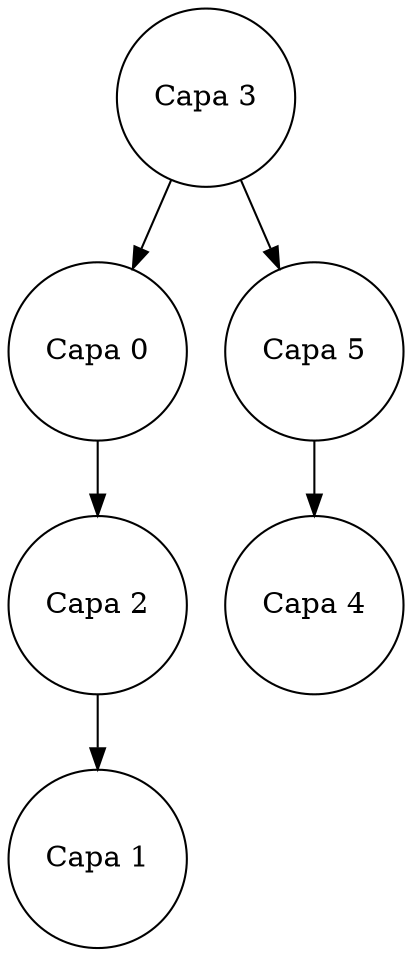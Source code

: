 digraph binaryTree { 
node[shape = circle]; 

Nodo746460716[label = "Capa 3"];

Nodo746460716 -> Nodo1911186688; 

Nodo746460716 -> Nodo1252464640; 

Nodo1911186688[label = "Capa 0"];

Nodo1911186688 -> Nodo1502324152; 

Nodo1502324152[label = "Capa 2"];

Nodo1502324152 -> Nodo1537274533; 

Nodo1537274533[label = "Capa 1"];

Nodo1252464640[label = "Capa 5"];

Nodo1252464640 -> Nodo2034257588; 

Nodo2034257588[label = "Capa 4"];
}
